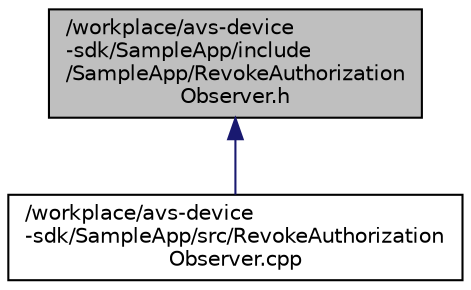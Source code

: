 digraph "/workplace/avs-device-sdk/SampleApp/include/SampleApp/RevokeAuthorizationObserver.h"
{
  edge [fontname="Helvetica",fontsize="10",labelfontname="Helvetica",labelfontsize="10"];
  node [fontname="Helvetica",fontsize="10",shape=record];
  Node4 [label="/workplace/avs-device\l-sdk/SampleApp/include\l/SampleApp/RevokeAuthorization\lObserver.h",height=0.2,width=0.4,color="black", fillcolor="grey75", style="filled", fontcolor="black"];
  Node4 -> Node5 [dir="back",color="midnightblue",fontsize="10",style="solid",fontname="Helvetica"];
  Node5 [label="/workplace/avs-device\l-sdk/SampleApp/src/RevokeAuthorization\lObserver.cpp",height=0.2,width=0.4,color="black", fillcolor="white", style="filled",URL="$_revoke_authorization_observer_8cpp.html"];
}
